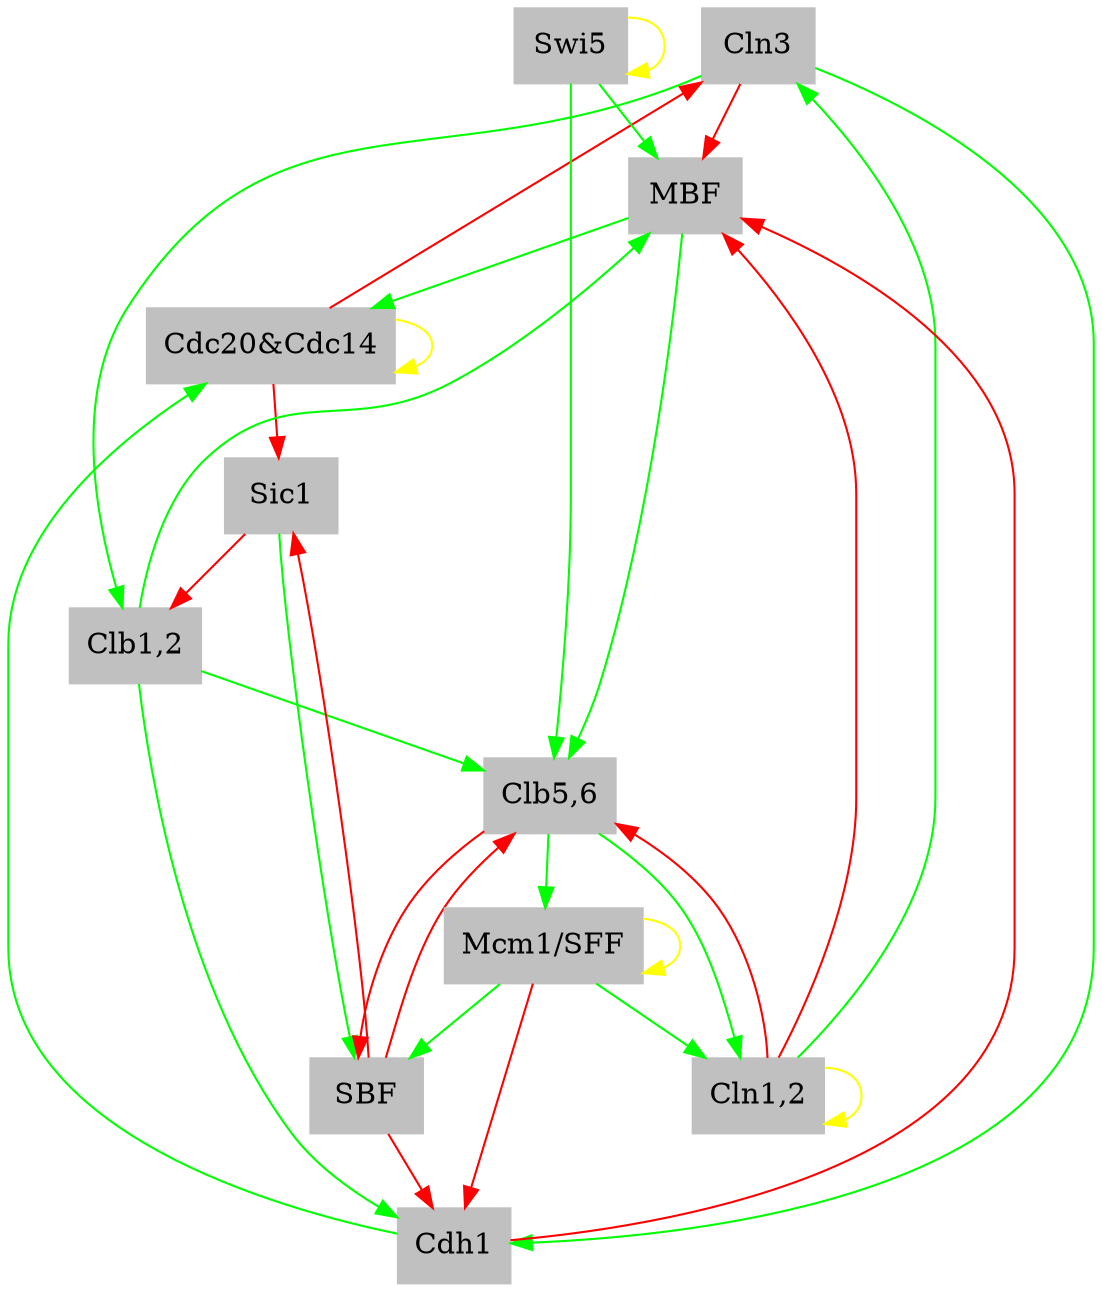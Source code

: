 digraph 00000000000  {
"Cln3" [shape=box, color=gray, style=filled];
	edge [color=green]; 
	"Cln1,2" -> "Cln3";
	edge [color=red]; 
	"Cdc20&Cdc14" -> "Cln3";
"MBF" [shape=box, color=gray, style=filled];
	edge [color=green]; 
	"Clb1,2" -> "MBF";
	"Swi5" -> "MBF";
	edge [color=red]; 
	"Cdh1" -> "MBF";
	"Cln1,2" -> "MBF";
	"Cln3" -> "MBF";
"SBF" [shape=box, color=gray, style=filled];
	edge [color=green]; 
	"Mcm1/SFF" -> "SBF";
	"Sic1" -> "SBF";
	edge [color=red]; 
	"Clb5,6" -> "SBF";
"Cln1,2" [shape=box, color=gray, style=filled];
	edge [color=yellow]; 
	"Cln1,2" -> "Cln1,2";
	edge [color=green]; 
	"Clb5,6" -> "Cln1,2";
	"Mcm1/SFF" -> "Cln1,2";
"Cdh1" [shape=box, color=gray, style=filled];
	edge [color=green]; 
	"Clb1,2" -> "Cdh1";
	"Cln3" -> "Cdh1";
	edge [color=red]; 
	"Mcm1/SFF" -> "Cdh1";
	"SBF" -> "Cdh1";
"Swi5" [shape=box, color=gray, style=filled];
	edge [color=yellow]; 
	"Swi5" -> "Swi5";
"Cdc20&Cdc14" [shape=box, color=gray, style=filled];
	edge [color=yellow]; 
	"Cdc20&Cdc14" -> "Cdc20&Cdc14";
	edge [color=green]; 
	"Cdh1" -> "Cdc20&Cdc14";
	"MBF" -> "Cdc20&Cdc14";
"Clb5,6" [shape=box, color=gray, style=filled];
	edge [color=green]; 
	"Clb1,2" -> "Clb5,6";
	"MBF" -> "Clb5,6";
	"Swi5" -> "Clb5,6";
	edge [color=red]; 
	"Cln1,2" -> "Clb5,6";
	"SBF" -> "Clb5,6";
"Sic1" [shape=box, color=gray, style=filled];
	edge [color=red]; 
	"Cdc20&Cdc14" -> "Sic1";
	"SBF" -> "Sic1";
"Clb1,2" [shape=box, color=gray, style=filled];
	edge [color=green]; 
	"Cln3" -> "Clb1,2";
	edge [color=red]; 
	"Sic1" -> "Clb1,2";
"Mcm1/SFF" [shape=box, color=gray, style=filled];
	edge [color=yellow]; 
	"Mcm1/SFF" -> "Mcm1/SFF";
	edge [color=green]; 
	"Clb5,6" -> "Mcm1/SFF";

}